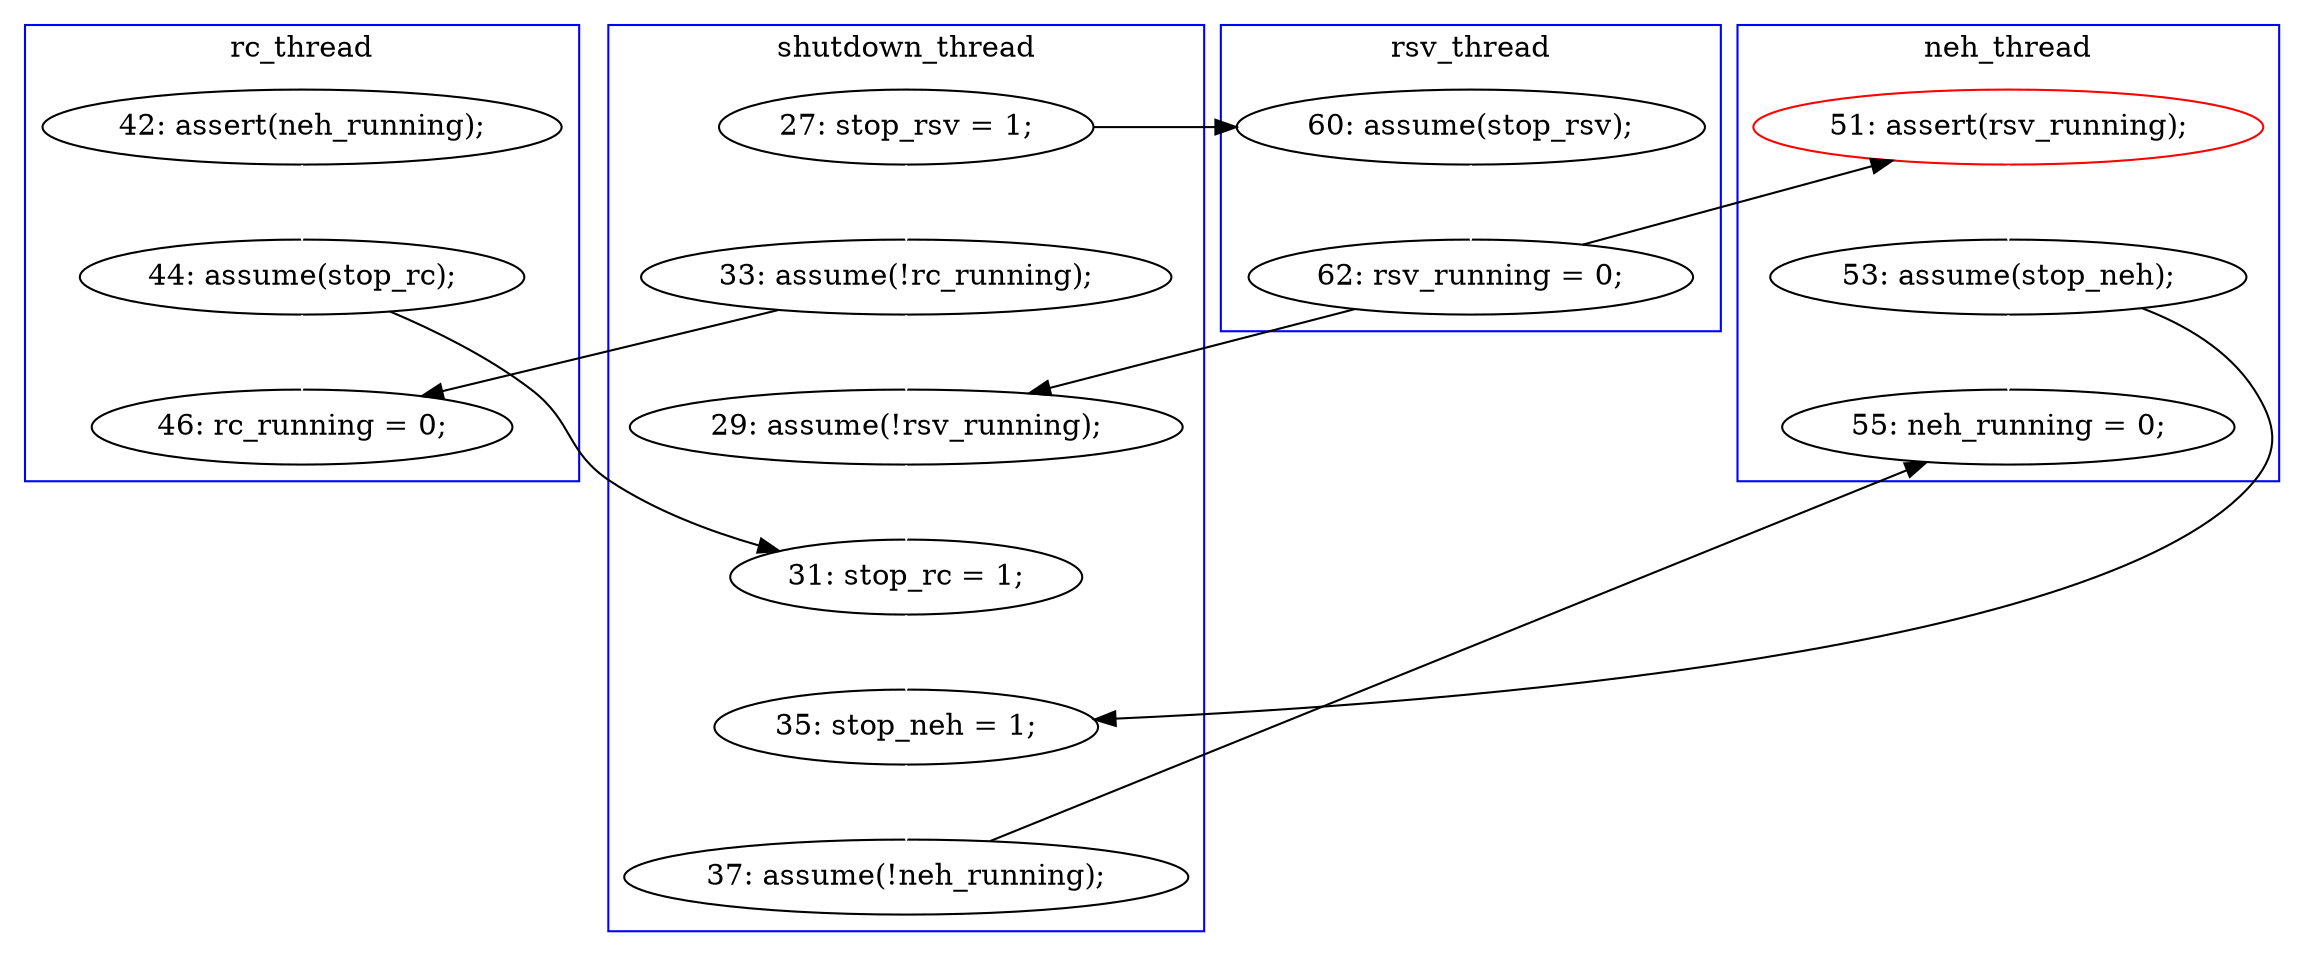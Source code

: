digraph Counterexample {
	30 -> 33 [color = black, style = solid, constraint = false]
	25 -> 28 [color = white, style = solid]
	28 -> 30 [color = white, style = solid]
	14 -> 24 [color = white, style = solid]
	19 -> 23 [color = black, style = solid, constraint = false]
	18 -> 19 [color = white, style = solid]
	24 -> 26 [color = white, style = solid]
	27 -> 33 [color = white, style = solid]
	13 -> 18 [color = black, style = solid, constraint = false]
	23 -> 25 [color = white, style = solid]
	13 -> 21 [color = white, style = solid]
	21 -> 23 [color = white, style = solid]
	24 -> 25 [color = black, style = solid, constraint = false]
	27 -> 28 [color = black, style = solid, constraint = false]
	19 -> 20 [color = black, style = solid, constraint = false]
	20 -> 27 [color = white, style = solid]
	21 -> 26 [color = black, style = solid, constraint = false]
	subgraph cluster2 {
		label = rc_thread
		color = blue
		14  [label = "42: assert(neh_running);"]
		26  [label = "46: rc_running = 0;"]
		24  [label = "44: assume(stop_rc);"]
	}
	subgraph cluster1 {
		label = shutdown_thread
		color = blue
		13  [label = "27: stop_rsv = 1;"]
		21  [label = "33: assume(!rc_running);"]
		25  [label = "31: stop_rc = 1;"]
		28  [label = "35: stop_neh = 1;"]
		30  [label = "37: assume(!neh_running);"]
		23  [label = "29: assume(!rsv_running);"]
	}
	subgraph cluster3 {
		label = neh_thread
		color = blue
		20  [label = "51: assert(rsv_running);", color = red]
		33  [label = "55: neh_running = 0;"]
		27  [label = "53: assume(stop_neh);"]
	}
	subgraph cluster4 {
		label = rsv_thread
		color = blue
		18  [label = "60: assume(stop_rsv);"]
		19  [label = "62: rsv_running = 0;"]
	}
}